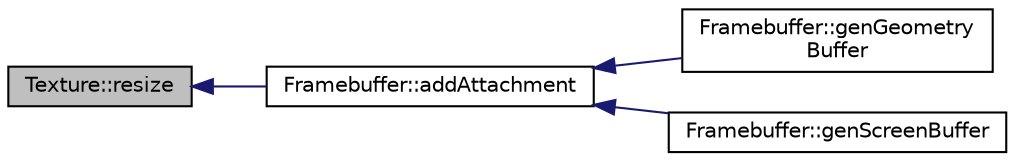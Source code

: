 digraph "Texture::resize"
{
  edge [fontname="Helvetica",fontsize="10",labelfontname="Helvetica",labelfontsize="10"];
  node [fontname="Helvetica",fontsize="10",shape=record];
  rankdir="LR";
  Node1 [label="Texture::resize",height=0.2,width=0.4,color="black", fillcolor="grey75", style="filled", fontcolor="black"];
  Node1 -> Node2 [dir="back",color="midnightblue",fontsize="10",style="solid",fontname="Helvetica"];
  Node2 [label="Framebuffer::addAttachment",height=0.2,width=0.4,color="black", fillcolor="white", style="filled",URL="$class_framebuffer.html#a167694f148f4de766971234389f04b8a"];
  Node2 -> Node3 [dir="back",color="midnightblue",fontsize="10",style="solid",fontname="Helvetica"];
  Node3 [label="Framebuffer::genGeometry\lBuffer",height=0.2,width=0.4,color="black", fillcolor="white", style="filled",URL="$class_framebuffer.html#add4c1f7b2a3eb1eb007c297b0ac0d88d"];
  Node2 -> Node4 [dir="back",color="midnightblue",fontsize="10",style="solid",fontname="Helvetica"];
  Node4 [label="Framebuffer::genScreenBuffer",height=0.2,width=0.4,color="black", fillcolor="white", style="filled",URL="$class_framebuffer.html#a6df15a90817f9f0b364d8a9c2050f481"];
}
